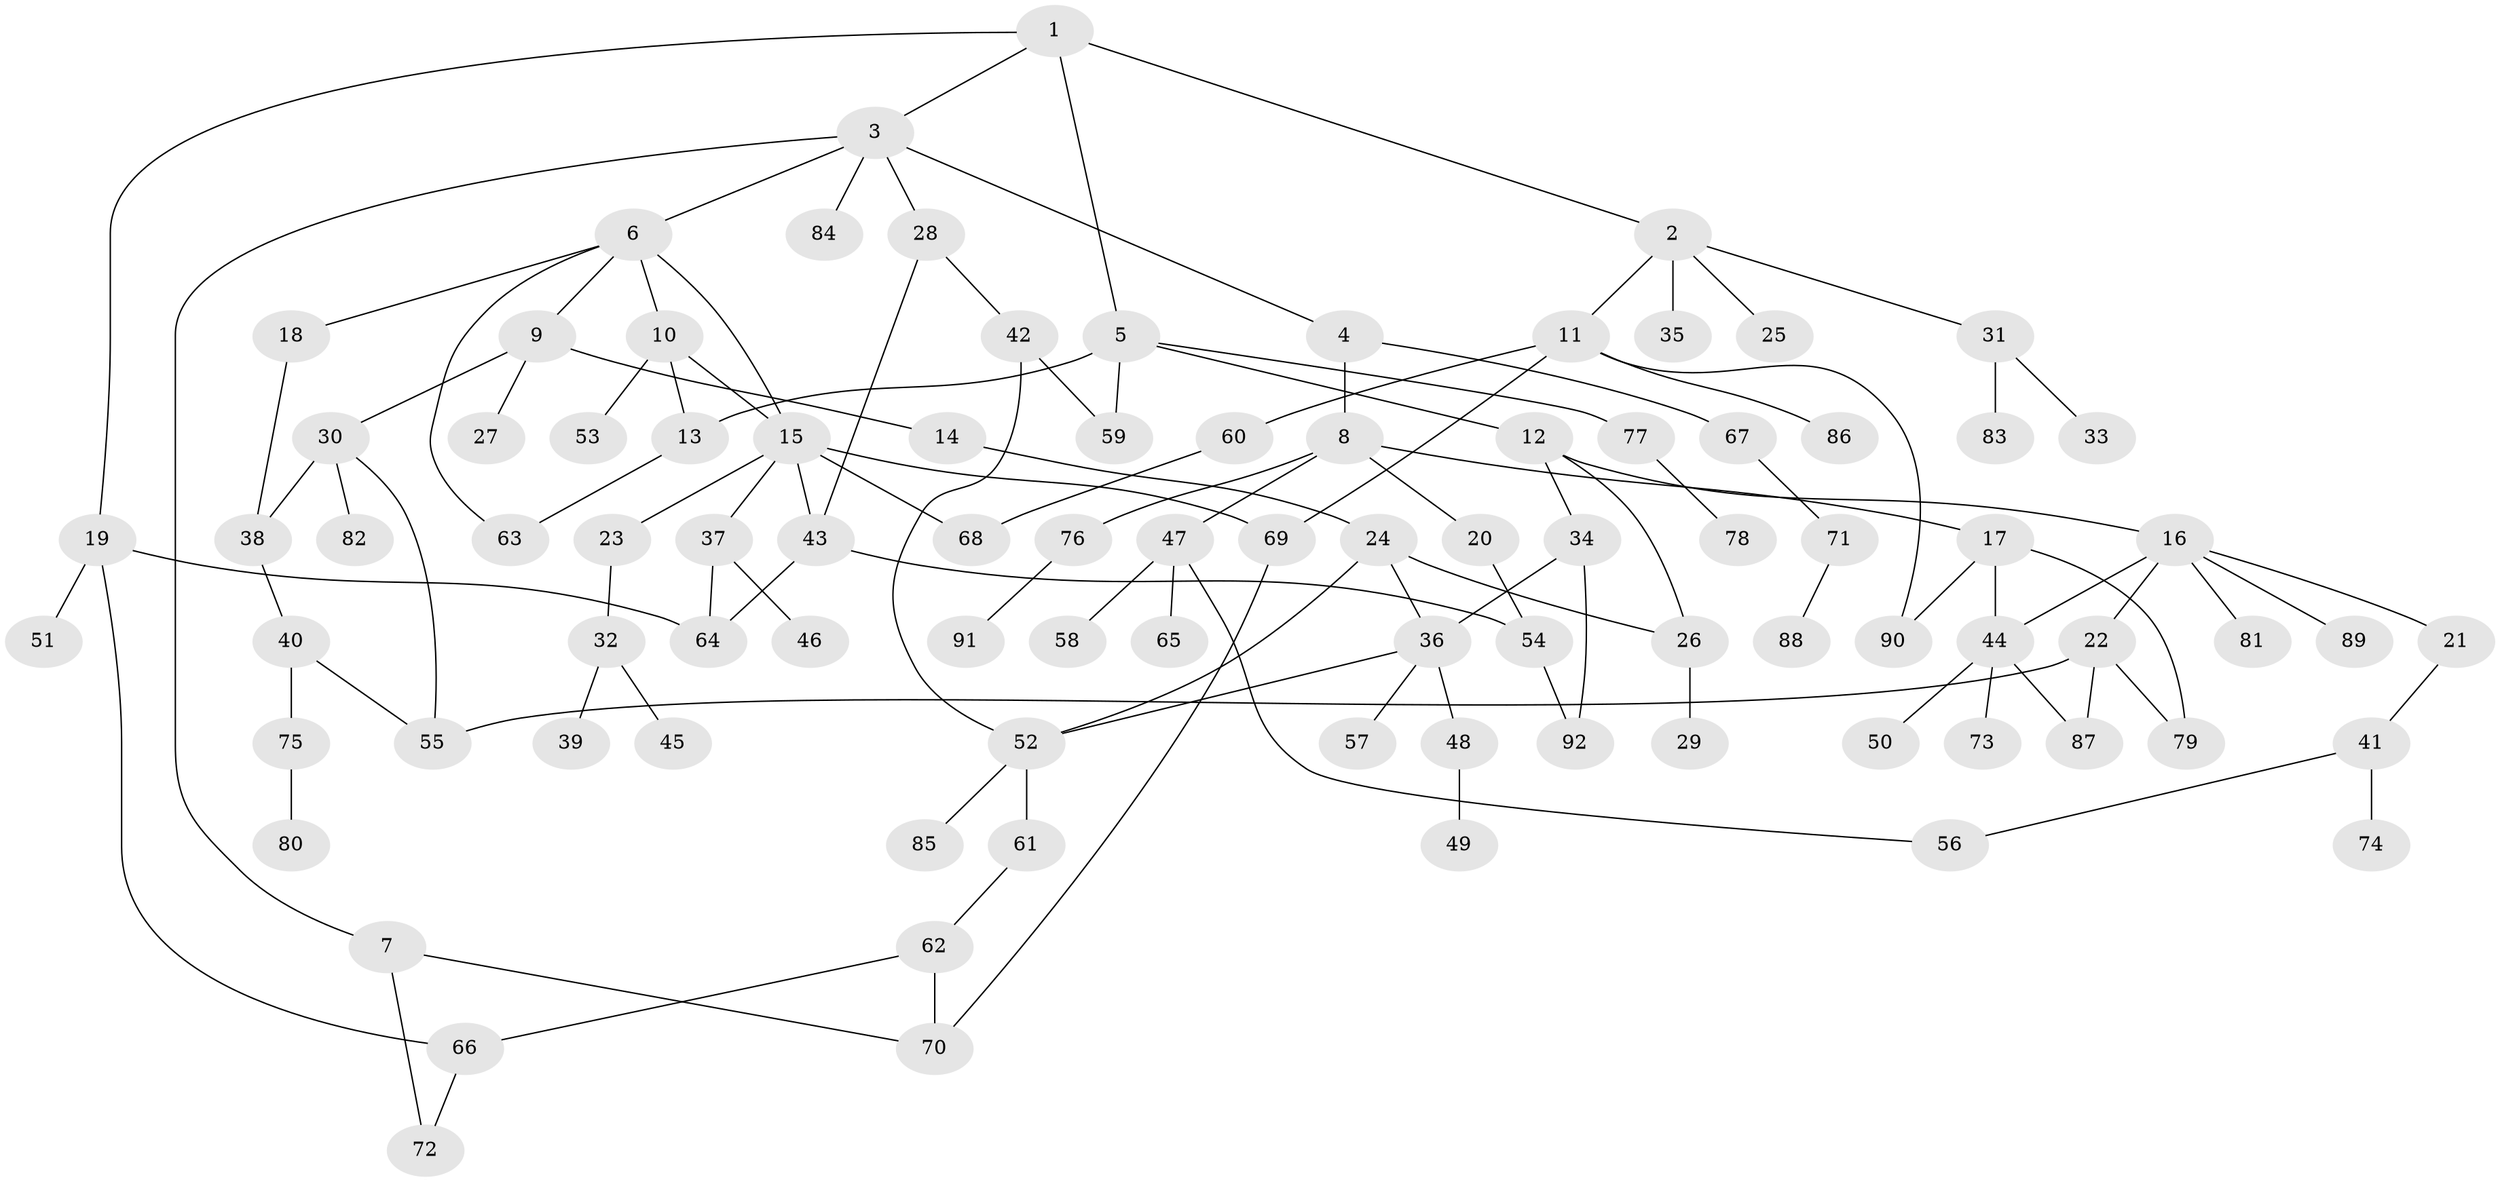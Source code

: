 // coarse degree distribution, {6: 0.046875, 4: 0.125, 7: 0.03125, 3: 0.140625, 5: 0.09375, 8: 0.015625, 2: 0.25, 1: 0.296875}
// Generated by graph-tools (version 1.1) at 2025/51/02/27/25 19:51:40]
// undirected, 92 vertices, 118 edges
graph export_dot {
graph [start="1"]
  node [color=gray90,style=filled];
  1;
  2;
  3;
  4;
  5;
  6;
  7;
  8;
  9;
  10;
  11;
  12;
  13;
  14;
  15;
  16;
  17;
  18;
  19;
  20;
  21;
  22;
  23;
  24;
  25;
  26;
  27;
  28;
  29;
  30;
  31;
  32;
  33;
  34;
  35;
  36;
  37;
  38;
  39;
  40;
  41;
  42;
  43;
  44;
  45;
  46;
  47;
  48;
  49;
  50;
  51;
  52;
  53;
  54;
  55;
  56;
  57;
  58;
  59;
  60;
  61;
  62;
  63;
  64;
  65;
  66;
  67;
  68;
  69;
  70;
  71;
  72;
  73;
  74;
  75;
  76;
  77;
  78;
  79;
  80;
  81;
  82;
  83;
  84;
  85;
  86;
  87;
  88;
  89;
  90;
  91;
  92;
  1 -- 2;
  1 -- 3;
  1 -- 5;
  1 -- 19;
  2 -- 11;
  2 -- 25;
  2 -- 31;
  2 -- 35;
  3 -- 4;
  3 -- 6;
  3 -- 7;
  3 -- 28;
  3 -- 84;
  4 -- 8;
  4 -- 67;
  5 -- 12;
  5 -- 13;
  5 -- 59;
  5 -- 77;
  6 -- 9;
  6 -- 10;
  6 -- 18;
  6 -- 63;
  6 -- 15;
  7 -- 72;
  7 -- 70;
  8 -- 17;
  8 -- 20;
  8 -- 47;
  8 -- 76;
  9 -- 14;
  9 -- 27;
  9 -- 30;
  10 -- 15;
  10 -- 53;
  10 -- 13;
  11 -- 60;
  11 -- 86;
  11 -- 90;
  11 -- 69;
  12 -- 16;
  12 -- 26;
  12 -- 34;
  13 -- 63;
  14 -- 24;
  15 -- 23;
  15 -- 37;
  15 -- 68;
  15 -- 69;
  15 -- 43;
  16 -- 21;
  16 -- 22;
  16 -- 44;
  16 -- 81;
  16 -- 89;
  17 -- 79;
  17 -- 90;
  17 -- 44;
  18 -- 38;
  19 -- 51;
  19 -- 64;
  19 -- 66;
  20 -- 54;
  21 -- 41;
  22 -- 55;
  22 -- 87;
  22 -- 79;
  23 -- 32;
  24 -- 36;
  24 -- 26;
  24 -- 52;
  26 -- 29;
  28 -- 42;
  28 -- 43;
  30 -- 38;
  30 -- 82;
  30 -- 55;
  31 -- 33;
  31 -- 83;
  32 -- 39;
  32 -- 45;
  34 -- 36;
  34 -- 92;
  36 -- 48;
  36 -- 52;
  36 -- 57;
  37 -- 46;
  37 -- 64;
  38 -- 40;
  40 -- 75;
  40 -- 55;
  41 -- 56;
  41 -- 74;
  42 -- 52;
  42 -- 59;
  43 -- 64;
  43 -- 54;
  44 -- 50;
  44 -- 73;
  44 -- 87;
  47 -- 58;
  47 -- 65;
  47 -- 56;
  48 -- 49;
  52 -- 61;
  52 -- 85;
  54 -- 92;
  60 -- 68;
  61 -- 62;
  62 -- 66;
  62 -- 70;
  66 -- 72;
  67 -- 71;
  69 -- 70;
  71 -- 88;
  75 -- 80;
  76 -- 91;
  77 -- 78;
}
